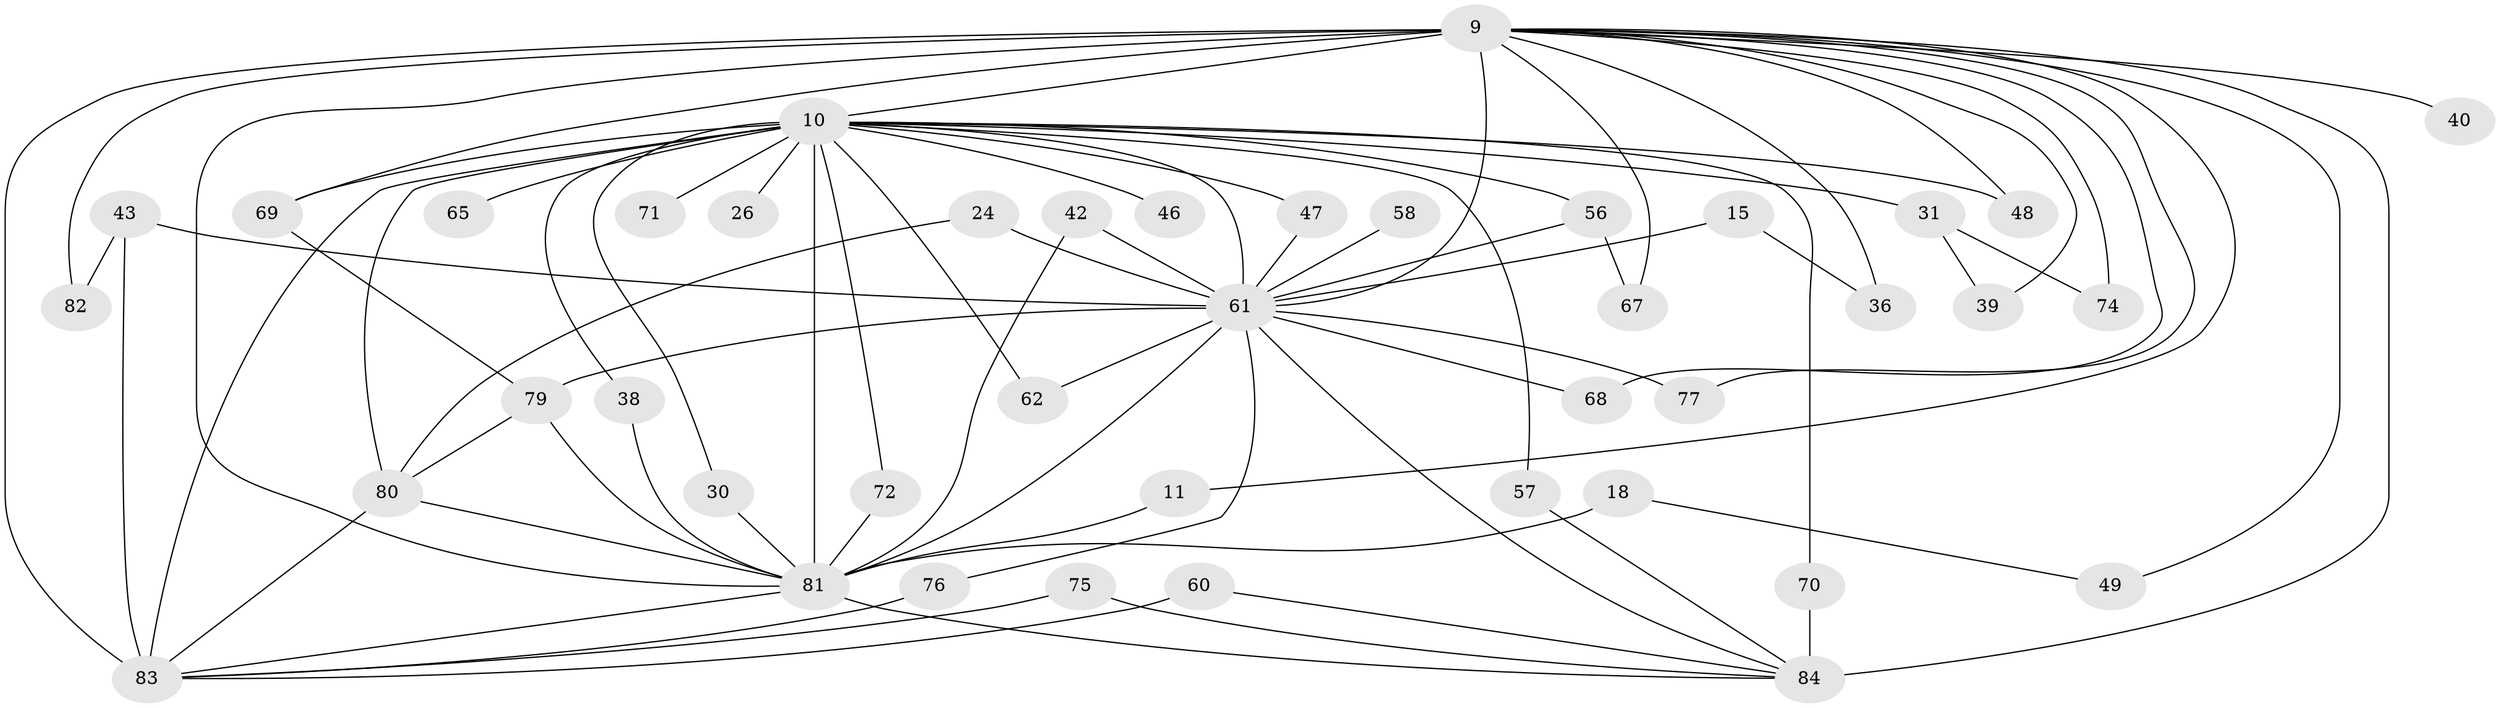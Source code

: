 // original degree distribution, {24: 0.023809523809523808, 10: 0.011904761904761904, 13: 0.011904761904761904, 17: 0.023809523809523808, 23: 0.011904761904761904, 11: 0.011904761904761904, 21: 0.011904761904761904, 26: 0.011904761904761904, 2: 0.5238095238095238, 3: 0.21428571428571427, 5: 0.047619047619047616, 6: 0.011904761904761904, 8: 0.011904761904761904, 4: 0.07142857142857142}
// Generated by graph-tools (version 1.1) at 2025/48/03/04/25 21:48:59]
// undirected, 42 vertices, 78 edges
graph export_dot {
graph [start="1"]
  node [color=gray90,style=filled];
  9 [super="+7"];
  10 [super="+5"];
  11;
  15;
  18;
  24;
  26;
  30;
  31;
  36;
  38;
  39;
  40;
  42;
  43 [super="+34"];
  46;
  47;
  48 [super="+41"];
  49;
  56 [super="+37"];
  57;
  58;
  60;
  61 [super="+55+54"];
  62;
  65;
  67;
  68;
  69 [super="+32"];
  70;
  71;
  72;
  74;
  75;
  76;
  77;
  79 [super="+16+66"];
  80 [super="+63+29"];
  81 [super="+28+59+8"];
  82 [super="+64"];
  83 [super="+45+14+50+73"];
  84 [super="+52+78"];
  9 -- 10 [weight=4];
  9 -- 39;
  9 -- 40 [weight=2];
  9 -- 67;
  9 -- 69;
  9 -- 81 [weight=9];
  9 -- 68;
  9 -- 11;
  9 -- 74;
  9 -- 77;
  9 -- 82;
  9 -- 36;
  9 -- 48;
  9 -- 49;
  9 -- 61 [weight=6];
  9 -- 83 [weight=6];
  9 -- 84 [weight=5];
  10 -- 26 [weight=2];
  10 -- 31 [weight=2];
  10 -- 46 [weight=2];
  10 -- 47;
  10 -- 48 [weight=2];
  10 -- 57;
  10 -- 65 [weight=2];
  10 -- 70;
  10 -- 72;
  10 -- 83 [weight=3];
  10 -- 71;
  10 -- 80 [weight=3];
  10 -- 30;
  10 -- 38;
  10 -- 62;
  10 -- 81 [weight=10];
  10 -- 69;
  10 -- 56 [weight=2];
  10 -- 61 [weight=5];
  11 -- 81;
  15 -- 36;
  15 -- 61 [weight=2];
  18 -- 49;
  18 -- 81 [weight=2];
  24 -- 61;
  24 -- 80;
  30 -- 81;
  31 -- 39;
  31 -- 74;
  38 -- 81;
  42 -- 81;
  42 -- 61;
  43 -- 82 [weight=2];
  43 -- 61 [weight=2];
  43 -- 83;
  47 -- 61;
  56 -- 67;
  56 -- 61 [weight=2];
  57 -- 84;
  58 -- 61;
  60 -- 83;
  60 -- 84;
  61 -- 81 [weight=11];
  61 -- 68;
  61 -- 76;
  61 -- 77;
  61 -- 79 [weight=4];
  61 -- 62;
  61 -- 84;
  69 -- 79;
  70 -- 84;
  72 -- 81;
  75 -- 83;
  75 -- 84;
  76 -- 83;
  79 -- 80;
  79 -- 81;
  80 -- 83;
  80 -- 81;
  81 -- 83;
  81 -- 84;
}
